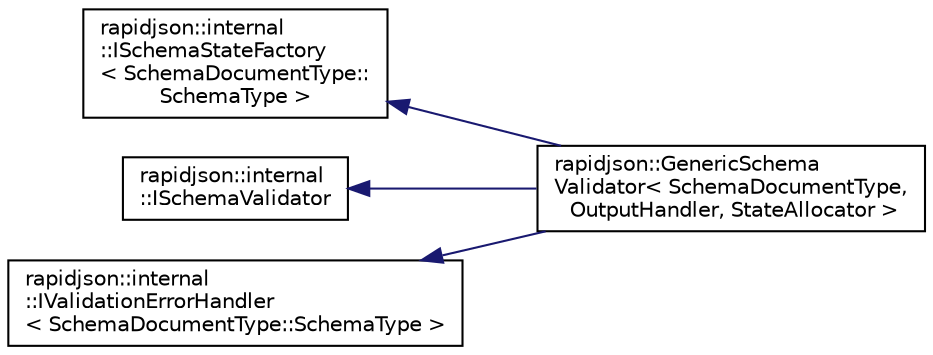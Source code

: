digraph "Graphical Class Hierarchy"
{
 // INTERACTIVE_SVG=YES
 // LATEX_PDF_SIZE
  edge [fontname="Helvetica",fontsize="10",labelfontname="Helvetica",labelfontsize="10"];
  node [fontname="Helvetica",fontsize="10",shape=record];
  rankdir="LR";
  Node164 [label="rapidjson::internal\l::ISchemaStateFactory\l\< SchemaDocumentType::\lSchemaType \>",height=0.2,width=0.4,color="black", fillcolor="white", style="filled",URL="$classrapidjson_1_1internal_1_1_i_schema_state_factory.html",tooltip=" "];
  Node164 -> Node1 [dir="back",color="midnightblue",fontsize="10",style="solid",fontname="Helvetica"];
  Node1 [label="rapidjson::GenericSchema\lValidator\< SchemaDocumentType,\l OutputHandler, StateAllocator \>",height=0.2,width=0.4,color="black", fillcolor="white", style="filled",URL="$classrapidjson_1_1_generic_schema_validator.html",tooltip="JSON Schema Validator."];
  Node163 [label="rapidjson::internal\l::ISchemaValidator",height=0.2,width=0.4,color="black", fillcolor="white", style="filled",URL="$classrapidjson_1_1internal_1_1_i_schema_validator.html",tooltip=" "];
  Node163 -> Node1 [dir="back",color="midnightblue",fontsize="10",style="solid",fontname="Helvetica"];
  Node0 [label="rapidjson::internal\l::IValidationErrorHandler\l\< SchemaDocumentType::SchemaType \>",height=0.2,width=0.4,color="black", fillcolor="white", style="filled",URL="$classrapidjson_1_1internal_1_1_i_validation_error_handler.html",tooltip=" "];
  Node0 -> Node1 [dir="back",color="midnightblue",fontsize="10",style="solid",fontname="Helvetica"];
}

